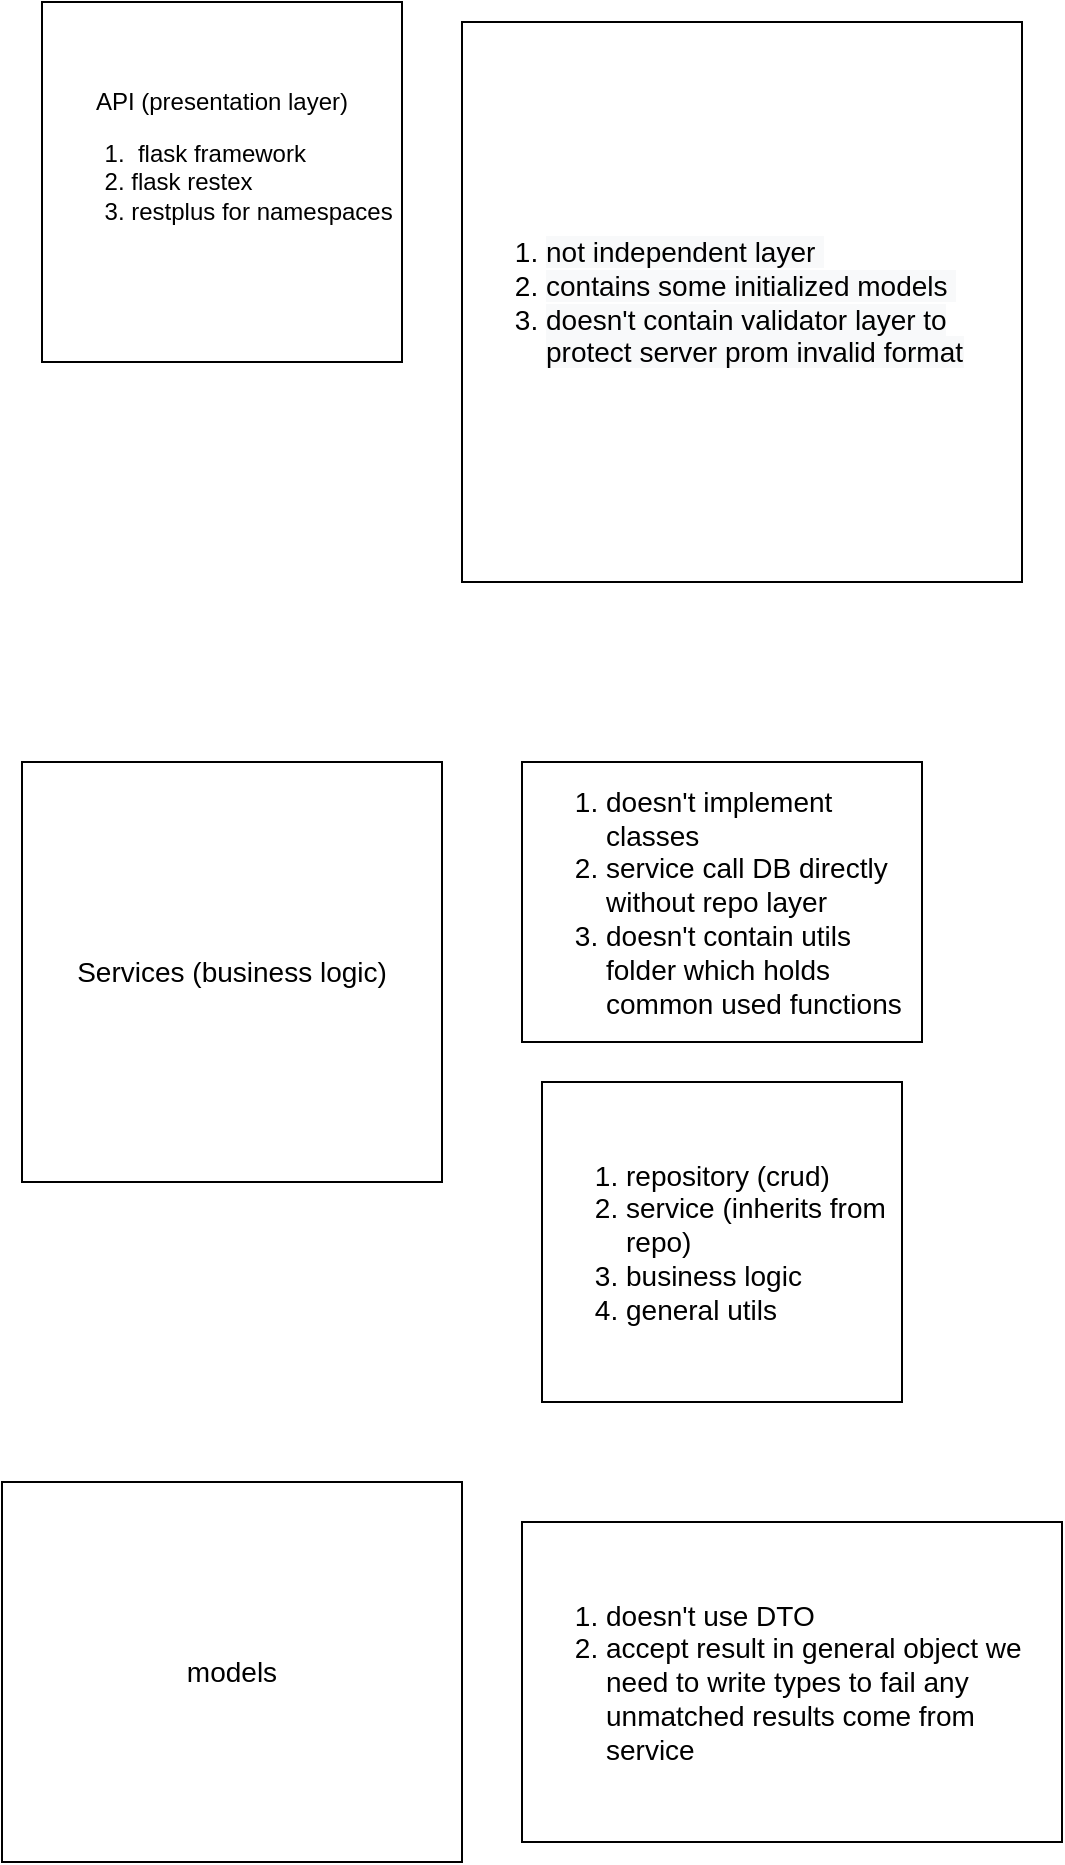 <mxfile version="20.3.0" type="github"><diagram id="PpMSUfCshX9nBy9ziYfO" name="Page-1"><mxGraphModel dx="1181" dy="596" grid="1" gridSize="10" guides="1" tooltips="1" connect="1" arrows="1" fold="1" page="1" pageScale="1" pageWidth="827" pageHeight="1169" math="0" shadow="0"><root><mxCell id="0"/><mxCell id="1" parent="0"/><mxCell id="of4I-nyDCdNKZ6T0LqWP-1" value="API (presentation layer)&lt;br&gt;&lt;ol&gt;&lt;li style=&quot;text-align: left;&quot;&gt;&amp;nbsp;flask framework&lt;/li&gt;&lt;li style=&quot;text-align: left;&quot;&gt;flask restex&lt;/li&gt;&lt;li style=&quot;text-align: left;&quot;&gt;restplus for namespaces&lt;/li&gt;&lt;/ol&gt;&lt;div style=&quot;text-align: left;&quot;&gt;&lt;br&gt;&lt;/div&gt;" style="whiteSpace=wrap;html=1;aspect=fixed;" vertex="1" parent="1"><mxGeometry x="130" y="80" width="180" height="180" as="geometry"/></mxCell><mxCell id="of4I-nyDCdNKZ6T0LqWP-3" value="&lt;ol&gt;&lt;li&gt;&lt;span style=&quot;color: rgb(0, 0, 0); font-family: Helvetica; font-size: 14px; font-style: normal; font-variant-ligatures: normal; font-variant-caps: normal; font-weight: 400; letter-spacing: normal; orphans: 2; text-indent: 0px; text-transform: none; widows: 2; word-spacing: 0px; -webkit-text-stroke-width: 0px; background-color: rgb(248, 249, 250); text-decoration-thickness: initial; text-decoration-style: initial; text-decoration-color: initial; float: none; display: inline !important;&quot;&gt;not independent layer&amp;nbsp;&lt;/span&gt;&lt;/li&gt;&lt;li&gt;&lt;span style=&quot;color: rgb(0, 0, 0); font-family: Helvetica; font-size: 14px; font-style: normal; font-variant-ligatures: normal; font-variant-caps: normal; font-weight: 400; letter-spacing: normal; orphans: 2; text-indent: 0px; text-transform: none; widows: 2; word-spacing: 0px; -webkit-text-stroke-width: 0px; background-color: rgb(248, 249, 250); text-decoration-thickness: initial; text-decoration-style: initial; text-decoration-color: initial; float: none; display: inline !important;&quot;&gt;contains some initialized models&amp;nbsp;&lt;/span&gt;&lt;/li&gt;&lt;li&gt;&lt;span style=&quot;color: rgb(0, 0, 0); font-family: Helvetica; font-size: 14px; font-style: normal; font-variant-ligatures: normal; font-variant-caps: normal; font-weight: 400; letter-spacing: normal; orphans: 2; text-indent: 0px; text-transform: none; widows: 2; word-spacing: 0px; -webkit-text-stroke-width: 0px; background-color: rgb(248, 249, 250); text-decoration-thickness: initial; text-decoration-style: initial; text-decoration-color: initial; float: none; display: inline !important;&quot;&gt;doesn't contain validator layer to protect server prom invalid format&lt;/span&gt;&lt;/li&gt;&lt;/ol&gt;" style="whiteSpace=wrap;html=1;aspect=fixed;fontSize=14;align=left;" vertex="1" parent="1"><mxGeometry x="340" y="90" width="280" height="280" as="geometry"/></mxCell><mxCell id="of4I-nyDCdNKZ6T0LqWP-4" value="Services (business logic)" style="rounded=0;whiteSpace=wrap;html=1;fontSize=14;" vertex="1" parent="1"><mxGeometry x="120" y="460" width="210" height="210" as="geometry"/></mxCell><mxCell id="of4I-nyDCdNKZ6T0LqWP-6" value="&lt;ol&gt;&lt;li&gt;repository (crud)&lt;/li&gt;&lt;li&gt;service (inherits from repo)&lt;/li&gt;&lt;li&gt;business logic&lt;/li&gt;&lt;li&gt;general utils&lt;/li&gt;&lt;/ol&gt;" style="rounded=0;whiteSpace=wrap;html=1;fontSize=14;align=left;" vertex="1" parent="1"><mxGeometry x="380" y="620" width="180" height="160" as="geometry"/></mxCell><mxCell id="of4I-nyDCdNKZ6T0LqWP-7" value="&lt;ol&gt;&lt;li&gt;doesn't implement classes&lt;/li&gt;&lt;li&gt;service call DB directly without repo layer&lt;/li&gt;&lt;li&gt;doesn't contain utils folder which holds common used functions&lt;/li&gt;&lt;/ol&gt;" style="rounded=0;whiteSpace=wrap;html=1;fontSize=14;align=left;" vertex="1" parent="1"><mxGeometry x="370" y="460" width="200" height="140" as="geometry"/></mxCell><mxCell id="of4I-nyDCdNKZ6T0LqWP-8" value="models" style="rounded=0;whiteSpace=wrap;html=1;fontSize=14;" vertex="1" parent="1"><mxGeometry x="110" y="820" width="230" height="190" as="geometry"/></mxCell><mxCell id="of4I-nyDCdNKZ6T0LqWP-9" value="&lt;ol&gt;&lt;li&gt;doesn't use DTO&amp;nbsp;&lt;/li&gt;&lt;li&gt;accept result in general object we need to write types to fail any unmatched results come from service&lt;/li&gt;&lt;/ol&gt;" style="rounded=0;whiteSpace=wrap;html=1;fontSize=14;align=left;" vertex="1" parent="1"><mxGeometry x="370" y="840" width="270" height="160" as="geometry"/></mxCell></root></mxGraphModel></diagram></mxfile>